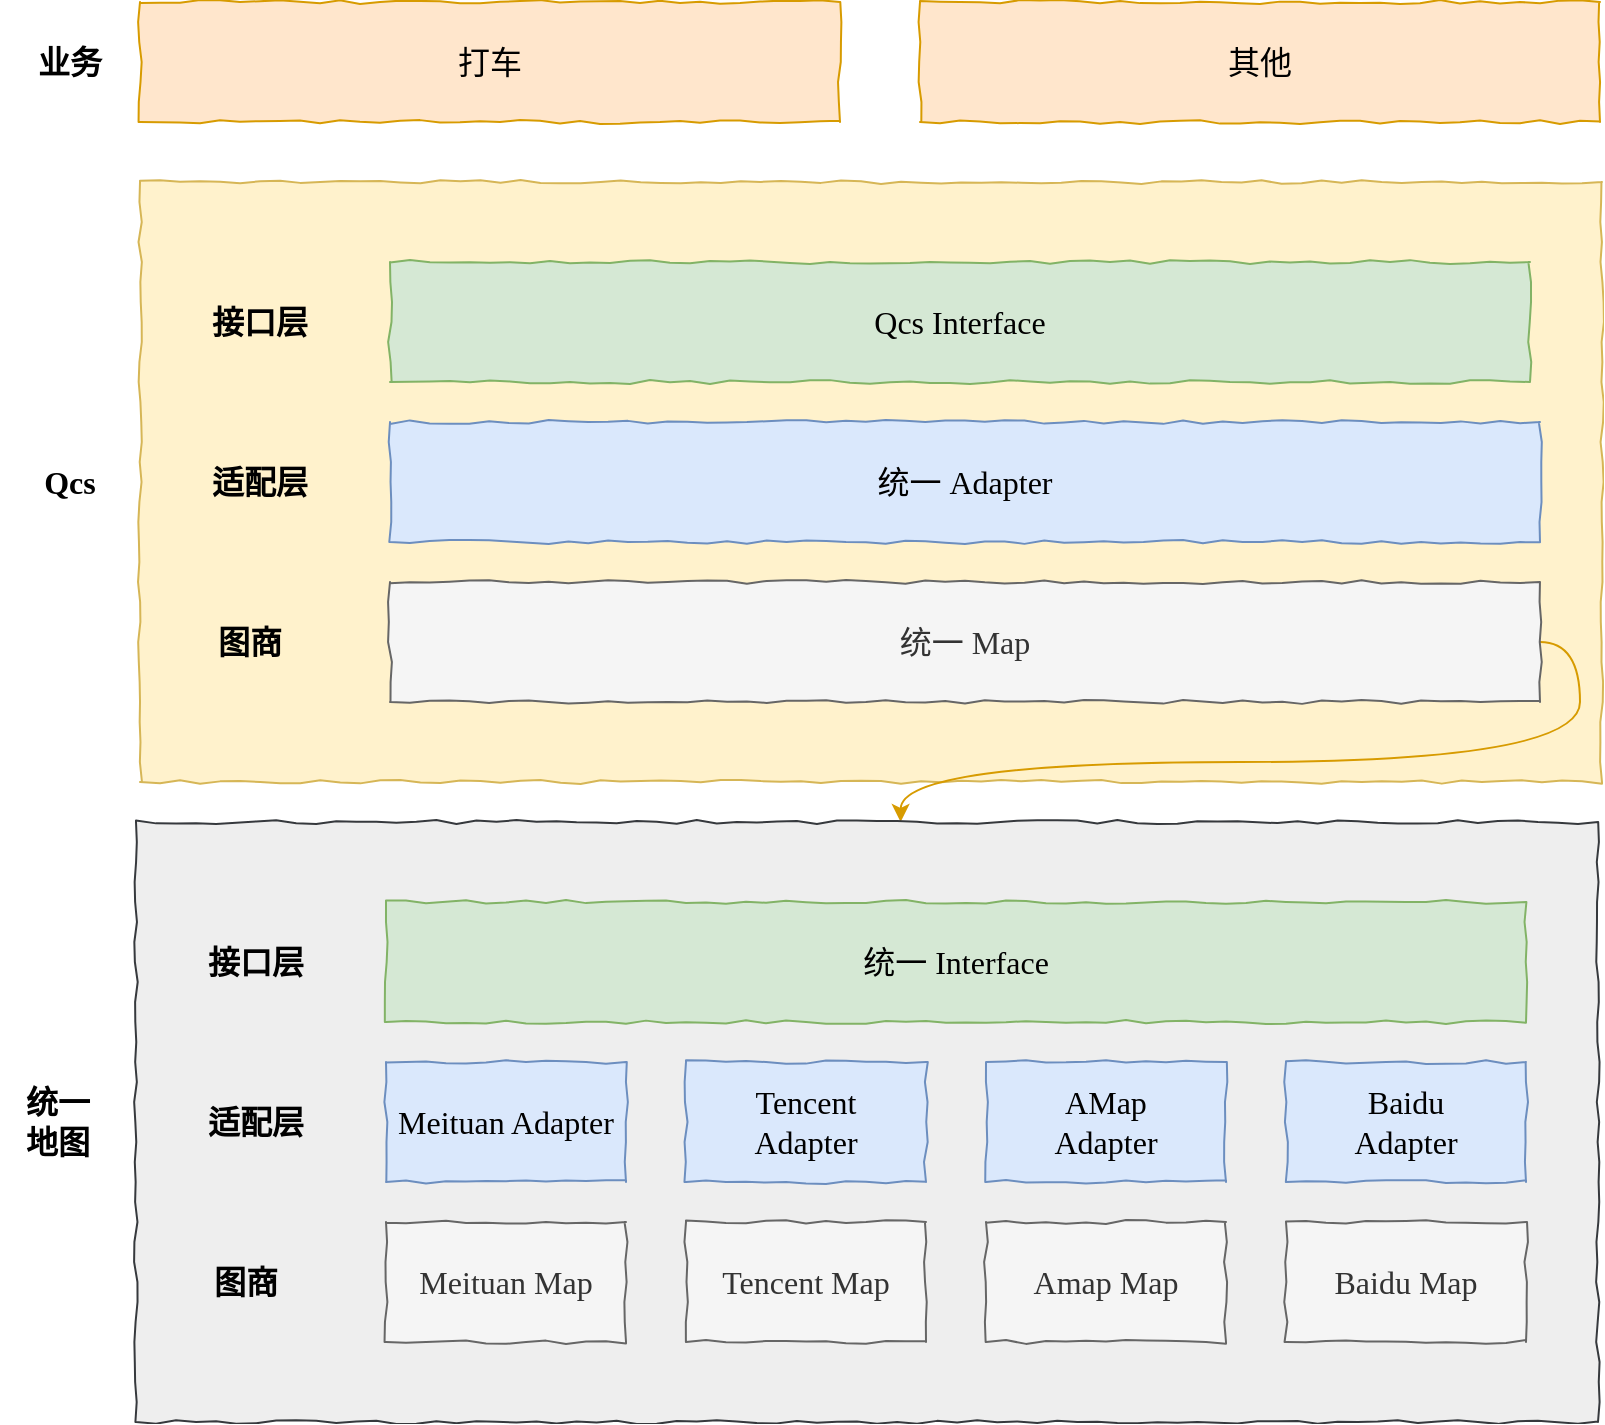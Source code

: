 <mxfile version="14.7.6" type="github">
  <diagram id="Is7nYFCBdMyNHaLq8IZW" name="第 1 页">
    <mxGraphModel dx="1113" dy="760" grid="1" gridSize="10" guides="1" tooltips="1" connect="1" arrows="1" fold="1" page="0" pageScale="1" pageWidth="827" pageHeight="1169" math="0" shadow="0">
      <root>
        <mxCell id="0" />
        <mxCell id="1" parent="0" />
        <mxCell id="1ueHQHKciYsmYRuD5N_B-18" value="" style="rounded=0;whiteSpace=wrap;html=1;comic=1;fontFamily=Comic Sans MS;fontSize=16;fillColor=#fff2cc;strokeColor=#d6b656;" parent="1" vertex="1">
          <mxGeometry x="80" y="240" width="731" height="300" as="geometry" />
        </mxCell>
        <mxCell id="B47yRz7quK6-dY01HARc-17" style="edgeStyle=orthogonalEdgeStyle;curved=1;orthogonalLoop=1;jettySize=auto;html=1;exitX=1;exitY=0.5;exitDx=0;exitDy=0;entryX=0.523;entryY=0;entryDx=0;entryDy=0;entryPerimeter=0;fillColor=#ffe6cc;strokeColor=#d79b00;" edge="1" parent="1" source="1ueHQHKciYsmYRuD5N_B-19" target="B47yRz7quK6-dY01HARc-1">
          <mxGeometry relative="1" as="geometry" />
        </mxCell>
        <mxCell id="1ueHQHKciYsmYRuD5N_B-19" value="统一 Map" style="rounded=0;whiteSpace=wrap;html=1;comic=1;fillColor=#f5f5f5;strokeColor=#666666;fontColor=#333333;fontSize=16;fontFamily=Comic Sans MS;" parent="1" vertex="1">
          <mxGeometry x="205" y="440" width="575" height="60" as="geometry" />
        </mxCell>
        <mxCell id="1ueHQHKciYsmYRuD5N_B-23" value="统一 Adapter" style="rounded=0;whiteSpace=wrap;html=1;comic=1;fillColor=#dae8fc;strokeColor=#6c8ebf;fontSize=16;fontFamily=Comic Sans MS;" parent="1" vertex="1">
          <mxGeometry x="205" y="360" width="575" height="60" as="geometry" />
        </mxCell>
        <mxCell id="1ueHQHKciYsmYRuD5N_B-24" value="图商" style="text;html=1;strokeColor=none;fillColor=none;align=center;verticalAlign=middle;whiteSpace=wrap;rounded=0;comic=1;fontFamily=Comic Sans MS;fontSize=16;fontStyle=1" parent="1" vertex="1">
          <mxGeometry x="115" y="460" width="40" height="20" as="geometry" />
        </mxCell>
        <mxCell id="1ueHQHKciYsmYRuD5N_B-28" value="适配层" style="text;html=1;strokeColor=none;fillColor=none;align=center;verticalAlign=middle;whiteSpace=wrap;rounded=0;comic=1;fontFamily=Comic Sans MS;fontSize=16;fontStyle=1" parent="1" vertex="1">
          <mxGeometry x="115" y="380" width="50" height="20" as="geometry" />
        </mxCell>
        <mxCell id="1ueHQHKciYsmYRuD5N_B-29" value="Qcs Interface" style="rounded=0;whiteSpace=wrap;html=1;comic=1;fillColor=#d5e8d4;strokeColor=#82b366;fontSize=16;fontFamily=Comic Sans MS;" parent="1" vertex="1">
          <mxGeometry x="205" y="280" width="570" height="60" as="geometry" />
        </mxCell>
        <mxCell id="1ueHQHKciYsmYRuD5N_B-30" value="接口层" style="text;html=1;strokeColor=none;fillColor=none;align=center;verticalAlign=middle;whiteSpace=wrap;rounded=0;comic=1;fontFamily=Comic Sans MS;fontSize=16;fontStyle=1" parent="1" vertex="1">
          <mxGeometry x="115" y="300" width="50" height="20" as="geometry" />
        </mxCell>
        <mxCell id="1ueHQHKciYsmYRuD5N_B-31" value="打车" style="rounded=0;whiteSpace=wrap;html=1;comic=1;fillColor=#ffe6cc;strokeColor=#d79b00;fontSize=16;fontFamily=Comic Sans MS;" parent="1" vertex="1">
          <mxGeometry x="80" y="150" width="350" height="60" as="geometry" />
        </mxCell>
        <mxCell id="1ueHQHKciYsmYRuD5N_B-32" value="业务" style="text;html=1;strokeColor=none;fillColor=none;align=center;verticalAlign=middle;whiteSpace=wrap;rounded=0;comic=1;fontFamily=Comic Sans MS;fontSize=16;fontStyle=1" parent="1" vertex="1">
          <mxGeometry x="20" y="170" width="50" height="20" as="geometry" />
        </mxCell>
        <mxCell id="1ueHQHKciYsmYRuD5N_B-33" value="其他" style="rounded=0;whiteSpace=wrap;html=1;comic=1;fillColor=#ffe6cc;strokeColor=#d79b00;fontSize=16;fontFamily=Comic Sans MS;" parent="1" vertex="1">
          <mxGeometry x="470" y="150" width="340" height="60" as="geometry" />
        </mxCell>
        <mxCell id="1ueHQHKciYsmYRuD5N_B-34" value="Qcs" style="text;html=1;strokeColor=none;fillColor=none;align=center;verticalAlign=middle;whiteSpace=wrap;rounded=0;comic=1;fontFamily=Comic Sans MS;fontSize=16;fontStyle=1" parent="1" vertex="1">
          <mxGeometry x="20" y="380" width="50" height="20" as="geometry" />
        </mxCell>
        <mxCell id="B47yRz7quK6-dY01HARc-1" value="" style="rounded=0;whiteSpace=wrap;html=1;comic=1;fontFamily=Comic Sans MS;fontSize=16;fillColor=#eeeeee;strokeColor=#36393d;" vertex="1" parent="1">
          <mxGeometry x="78" y="560" width="731" height="300" as="geometry" />
        </mxCell>
        <mxCell id="B47yRz7quK6-dY01HARc-2" value="Meituan Map" style="rounded=0;whiteSpace=wrap;html=1;comic=1;fillColor=#f5f5f5;strokeColor=#666666;fontColor=#333333;fontSize=16;fontFamily=Comic Sans MS;" vertex="1" parent="1">
          <mxGeometry x="203" y="760" width="120" height="60" as="geometry" />
        </mxCell>
        <mxCell id="B47yRz7quK6-dY01HARc-3" value="Tencent Map" style="rounded=0;whiteSpace=wrap;html=1;comic=1;fillColor=#f5f5f5;strokeColor=#666666;fontColor=#333333;fontSize=16;fontFamily=Comic Sans MS;" vertex="1" parent="1">
          <mxGeometry x="353" y="760" width="120" height="60" as="geometry" />
        </mxCell>
        <mxCell id="B47yRz7quK6-dY01HARc-4" value="Amap Map" style="rounded=0;whiteSpace=wrap;html=1;comic=1;fillColor=#f5f5f5;strokeColor=#666666;fontColor=#333333;fontSize=16;fontFamily=Comic Sans MS;" vertex="1" parent="1">
          <mxGeometry x="503" y="760" width="120" height="60" as="geometry" />
        </mxCell>
        <mxCell id="B47yRz7quK6-dY01HARc-5" value="Baidu Map" style="rounded=0;whiteSpace=wrap;html=1;comic=1;fillColor=#f5f5f5;strokeColor=#666666;fontColor=#333333;fontSize=16;fontFamily=Comic Sans MS;" vertex="1" parent="1">
          <mxGeometry x="653" y="760" width="120" height="60" as="geometry" />
        </mxCell>
        <mxCell id="B47yRz7quK6-dY01HARc-6" value="Meituan Adapter" style="rounded=0;whiteSpace=wrap;html=1;comic=1;fillColor=#dae8fc;strokeColor=#6c8ebf;fontSize=16;fontFamily=Comic Sans MS;" vertex="1" parent="1">
          <mxGeometry x="203" y="680" width="120" height="60" as="geometry" />
        </mxCell>
        <mxCell id="B47yRz7quK6-dY01HARc-7" value="图商" style="text;html=1;strokeColor=none;fillColor=none;align=center;verticalAlign=middle;whiteSpace=wrap;rounded=0;comic=1;fontFamily=Comic Sans MS;fontSize=16;fontStyle=1" vertex="1" parent="1">
          <mxGeometry x="113" y="780" width="40" height="20" as="geometry" />
        </mxCell>
        <mxCell id="B47yRz7quK6-dY01HARc-8" value="Tencent&lt;br&gt;Adapter" style="rounded=0;whiteSpace=wrap;html=1;comic=1;fillColor=#dae8fc;strokeColor=#6c8ebf;fontSize=16;fontFamily=Comic Sans MS;" vertex="1" parent="1">
          <mxGeometry x="353" y="680" width="120" height="60" as="geometry" />
        </mxCell>
        <mxCell id="B47yRz7quK6-dY01HARc-9" value="AMap&lt;br&gt;Adapter" style="rounded=0;whiteSpace=wrap;html=1;comic=1;fillColor=#dae8fc;strokeColor=#6c8ebf;fontSize=16;fontFamily=Comic Sans MS;" vertex="1" parent="1">
          <mxGeometry x="503" y="680" width="120" height="60" as="geometry" />
        </mxCell>
        <mxCell id="B47yRz7quK6-dY01HARc-10" value="Baidu&lt;br&gt;Adapter" style="rounded=0;whiteSpace=wrap;html=1;comic=1;fillColor=#dae8fc;strokeColor=#6c8ebf;fontSize=16;fontFamily=Comic Sans MS;" vertex="1" parent="1">
          <mxGeometry x="653" y="680" width="120" height="60" as="geometry" />
        </mxCell>
        <mxCell id="B47yRz7quK6-dY01HARc-11" value="适配层" style="text;html=1;strokeColor=none;fillColor=none;align=center;verticalAlign=middle;whiteSpace=wrap;rounded=0;comic=1;fontFamily=Comic Sans MS;fontSize=16;fontStyle=1" vertex="1" parent="1">
          <mxGeometry x="113" y="700" width="50" height="20" as="geometry" />
        </mxCell>
        <mxCell id="B47yRz7quK6-dY01HARc-12" value="统一 Interface" style="rounded=0;whiteSpace=wrap;html=1;comic=1;fillColor=#d5e8d4;strokeColor=#82b366;fontSize=16;fontFamily=Comic Sans MS;" vertex="1" parent="1">
          <mxGeometry x="203" y="600" width="570" height="60" as="geometry" />
        </mxCell>
        <mxCell id="B47yRz7quK6-dY01HARc-13" value="接口层" style="text;html=1;strokeColor=none;fillColor=none;align=center;verticalAlign=middle;whiteSpace=wrap;rounded=0;comic=1;fontFamily=Comic Sans MS;fontSize=16;fontStyle=1" vertex="1" parent="1">
          <mxGeometry x="113" y="620" width="50" height="20" as="geometry" />
        </mxCell>
        <mxCell id="B47yRz7quK6-dY01HARc-14" value="统一&lt;br&gt;地图" style="text;html=1;strokeColor=none;fillColor=none;align=center;verticalAlign=middle;whiteSpace=wrap;rounded=0;comic=1;fontFamily=Comic Sans MS;fontSize=16;fontStyle=1" vertex="1" parent="1">
          <mxGeometry x="10" y="700" width="58" height="20" as="geometry" />
        </mxCell>
      </root>
    </mxGraphModel>
  </diagram>
</mxfile>
